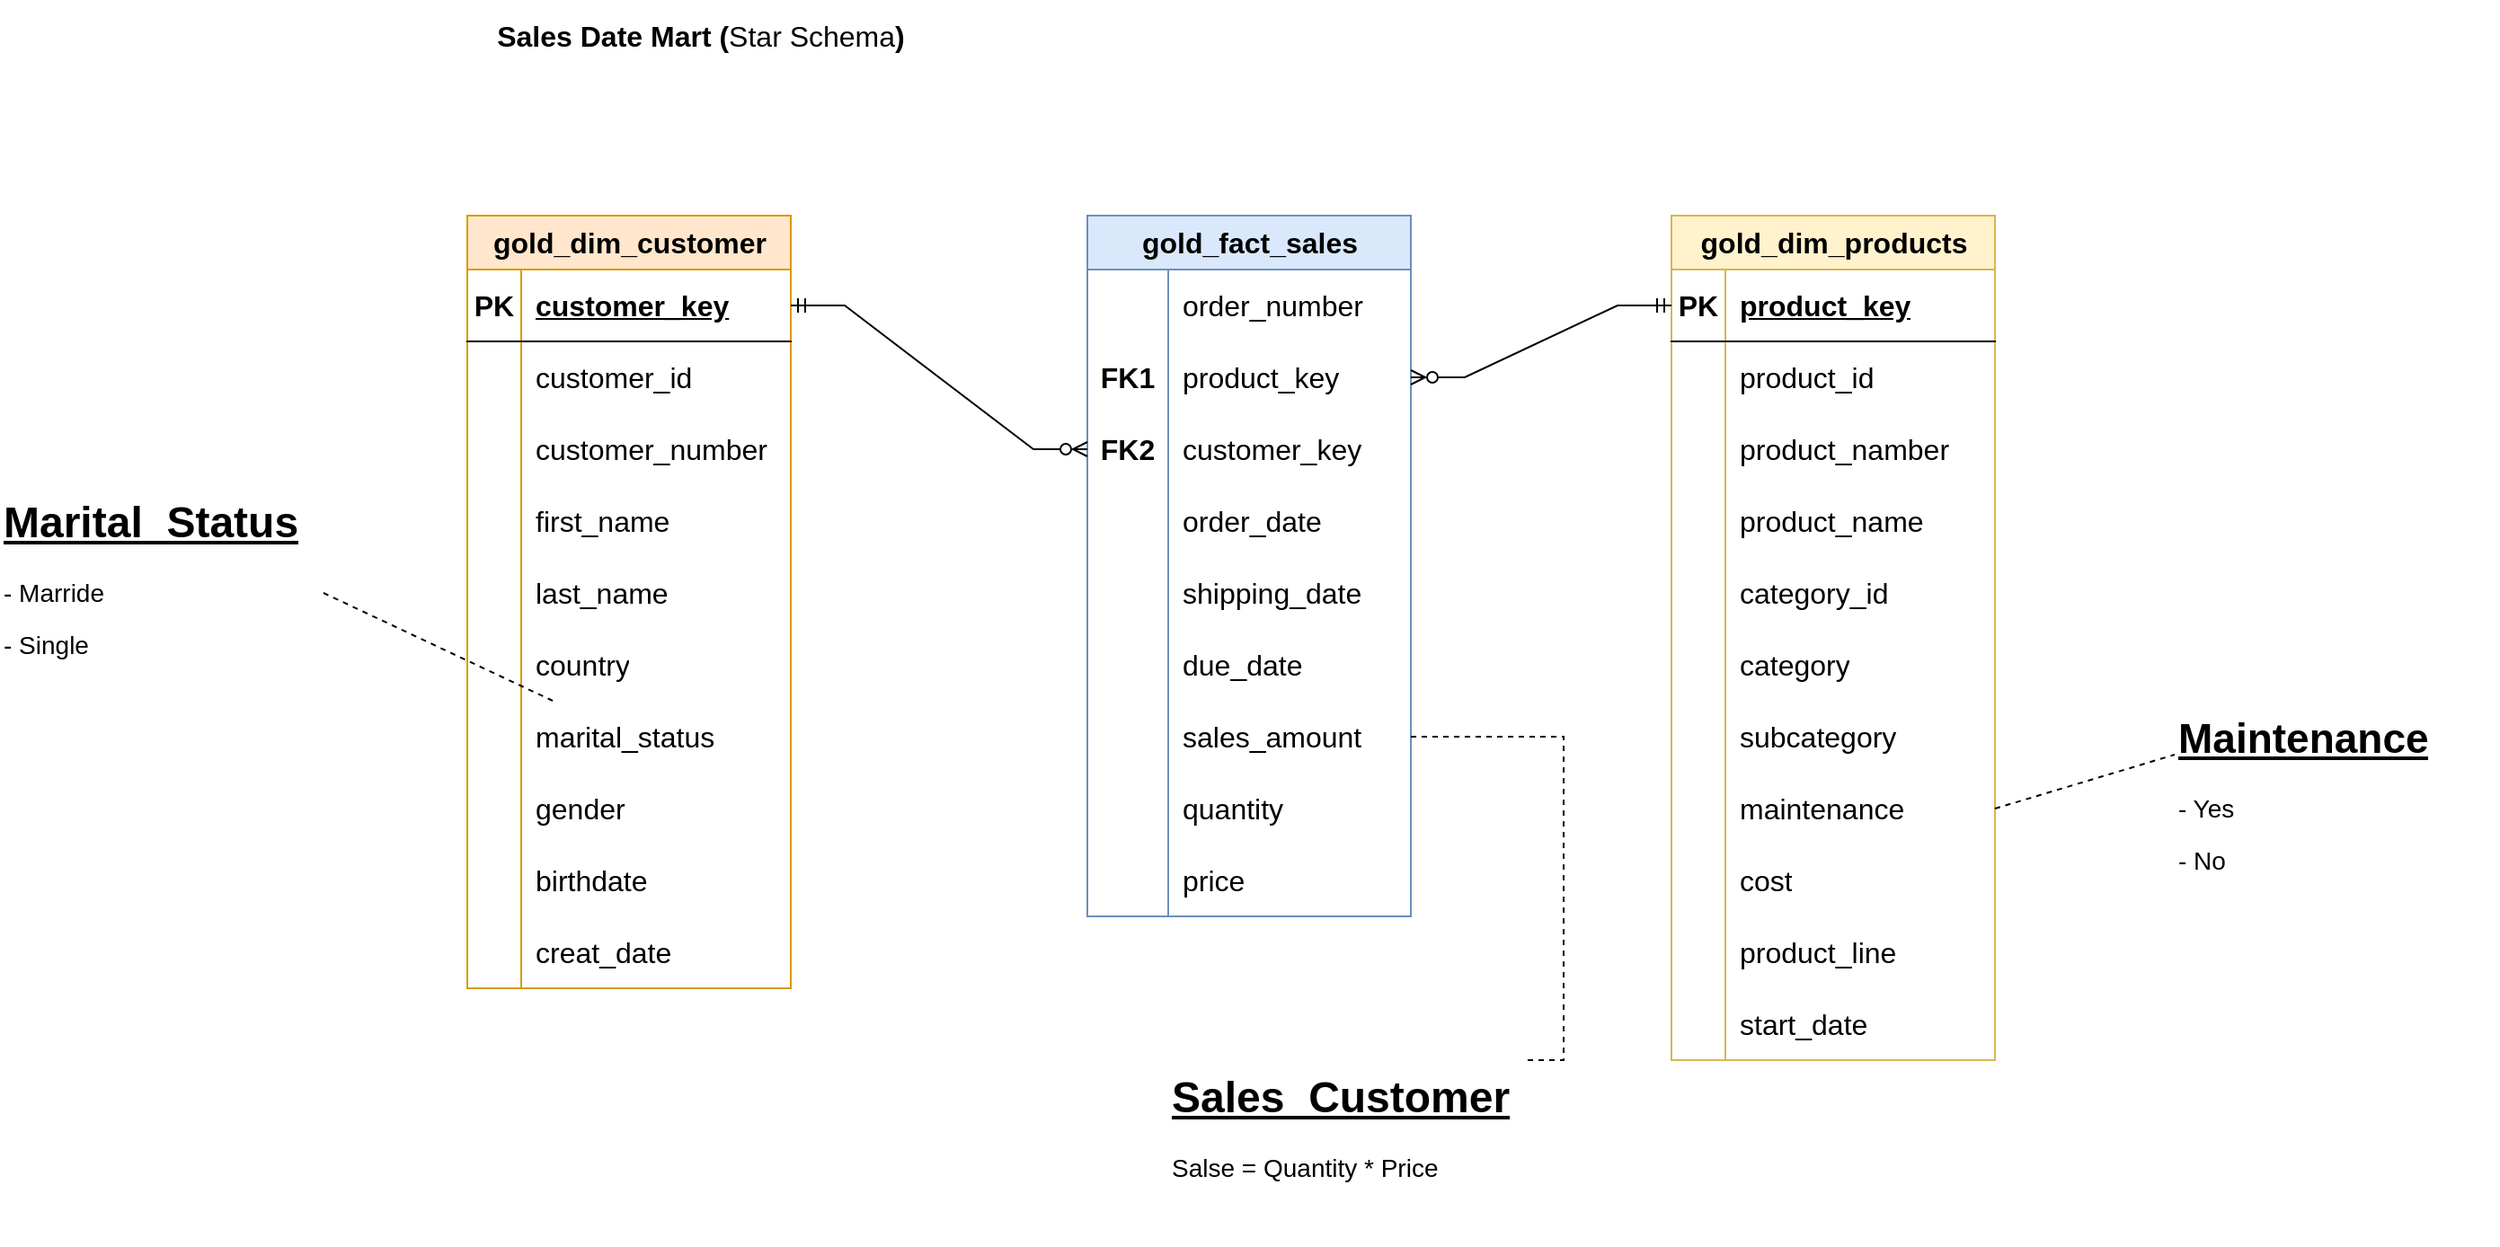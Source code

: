 <mxfile version="28.1.2">
  <diagram name="Page-1" id="lySPRUrEvEfUuzg-hiPe">
    <mxGraphModel dx="1136" dy="587" grid="1" gridSize="10" guides="1" tooltips="1" connect="1" arrows="1" fold="1" page="1" pageScale="1" pageWidth="850" pageHeight="1100" math="0" shadow="0">
      <root>
        <mxCell id="0" />
        <mxCell id="1" parent="0" />
        <mxCell id="YumoZ7Pqd-N-hqh1uT9u-28" value="gold_dim_customer" style="shape=table;startSize=30;container=1;collapsible=1;childLayout=tableLayout;fixedRows=1;rowLines=0;fontStyle=1;align=center;resizeLast=1;html=1;fontSize=16;fillColor=#ffe6cc;strokeColor=#d79b00;" parent="1" vertex="1">
          <mxGeometry x="-10" y="120" width="180" height="430" as="geometry" />
        </mxCell>
        <mxCell id="YumoZ7Pqd-N-hqh1uT9u-29" value="" style="shape=tableRow;horizontal=0;startSize=0;swimlaneHead=0;swimlaneBody=0;fillColor=none;collapsible=0;dropTarget=0;points=[[0,0.5],[1,0.5]];portConstraint=eastwest;top=0;left=0;right=0;bottom=1;fontSize=16;" parent="YumoZ7Pqd-N-hqh1uT9u-28" vertex="1">
          <mxGeometry y="30" width="180" height="40" as="geometry" />
        </mxCell>
        <mxCell id="YumoZ7Pqd-N-hqh1uT9u-30" value="PK" style="shape=partialRectangle;connectable=0;fillColor=none;top=0;left=0;bottom=0;right=0;fontStyle=1;overflow=hidden;whiteSpace=wrap;html=1;fontSize=16;" parent="YumoZ7Pqd-N-hqh1uT9u-29" vertex="1">
          <mxGeometry width="30" height="40" as="geometry">
            <mxRectangle width="30" height="40" as="alternateBounds" />
          </mxGeometry>
        </mxCell>
        <mxCell id="YumoZ7Pqd-N-hqh1uT9u-31" value="customer_key" style="shape=partialRectangle;connectable=0;fillColor=none;top=0;left=0;bottom=0;right=0;align=left;spacingLeft=6;fontStyle=5;overflow=hidden;whiteSpace=wrap;html=1;fontSize=16;" parent="YumoZ7Pqd-N-hqh1uT9u-29" vertex="1">
          <mxGeometry x="30" width="150" height="40" as="geometry">
            <mxRectangle width="150" height="40" as="alternateBounds" />
          </mxGeometry>
        </mxCell>
        <mxCell id="YumoZ7Pqd-N-hqh1uT9u-32" value="" style="shape=tableRow;horizontal=0;startSize=0;swimlaneHead=0;swimlaneBody=0;fillColor=none;collapsible=0;dropTarget=0;points=[[0,0.5],[1,0.5]];portConstraint=eastwest;top=0;left=0;right=0;bottom=0;fontSize=16;" parent="YumoZ7Pqd-N-hqh1uT9u-28" vertex="1">
          <mxGeometry y="70" width="180" height="40" as="geometry" />
        </mxCell>
        <mxCell id="YumoZ7Pqd-N-hqh1uT9u-33" value="" style="shape=partialRectangle;connectable=0;fillColor=none;top=0;left=0;bottom=0;right=0;editable=1;overflow=hidden;whiteSpace=wrap;html=1;fontSize=16;" parent="YumoZ7Pqd-N-hqh1uT9u-32" vertex="1">
          <mxGeometry width="30" height="40" as="geometry">
            <mxRectangle width="30" height="40" as="alternateBounds" />
          </mxGeometry>
        </mxCell>
        <mxCell id="YumoZ7Pqd-N-hqh1uT9u-34" value="customer_id" style="shape=partialRectangle;connectable=0;fillColor=none;top=0;left=0;bottom=0;right=0;align=left;spacingLeft=6;overflow=hidden;whiteSpace=wrap;html=1;fontSize=16;" parent="YumoZ7Pqd-N-hqh1uT9u-32" vertex="1">
          <mxGeometry x="30" width="150" height="40" as="geometry">
            <mxRectangle width="150" height="40" as="alternateBounds" />
          </mxGeometry>
        </mxCell>
        <mxCell id="YumoZ7Pqd-N-hqh1uT9u-35" value="" style="shape=tableRow;horizontal=0;startSize=0;swimlaneHead=0;swimlaneBody=0;fillColor=none;collapsible=0;dropTarget=0;points=[[0,0.5],[1,0.5]];portConstraint=eastwest;top=0;left=0;right=0;bottom=0;fontSize=16;" parent="YumoZ7Pqd-N-hqh1uT9u-28" vertex="1">
          <mxGeometry y="110" width="180" height="40" as="geometry" />
        </mxCell>
        <mxCell id="YumoZ7Pqd-N-hqh1uT9u-36" value="" style="shape=partialRectangle;connectable=0;fillColor=none;top=0;left=0;bottom=0;right=0;editable=1;overflow=hidden;whiteSpace=wrap;html=1;fontSize=16;" parent="YumoZ7Pqd-N-hqh1uT9u-35" vertex="1">
          <mxGeometry width="30" height="40" as="geometry">
            <mxRectangle width="30" height="40" as="alternateBounds" />
          </mxGeometry>
        </mxCell>
        <mxCell id="YumoZ7Pqd-N-hqh1uT9u-37" value="customer_number" style="shape=partialRectangle;connectable=0;fillColor=none;top=0;left=0;bottom=0;right=0;align=left;spacingLeft=6;overflow=hidden;whiteSpace=wrap;html=1;fontSize=16;" parent="YumoZ7Pqd-N-hqh1uT9u-35" vertex="1">
          <mxGeometry x="30" width="150" height="40" as="geometry">
            <mxRectangle width="150" height="40" as="alternateBounds" />
          </mxGeometry>
        </mxCell>
        <mxCell id="YumoZ7Pqd-N-hqh1uT9u-38" value="" style="shape=tableRow;horizontal=0;startSize=0;swimlaneHead=0;swimlaneBody=0;fillColor=none;collapsible=0;dropTarget=0;points=[[0,0.5],[1,0.5]];portConstraint=eastwest;top=0;left=0;right=0;bottom=0;fontSize=16;" parent="YumoZ7Pqd-N-hqh1uT9u-28" vertex="1">
          <mxGeometry y="150" width="180" height="40" as="geometry" />
        </mxCell>
        <mxCell id="YumoZ7Pqd-N-hqh1uT9u-39" value="" style="shape=partialRectangle;connectable=0;fillColor=none;top=0;left=0;bottom=0;right=0;editable=1;overflow=hidden;whiteSpace=wrap;html=1;fontSize=16;" parent="YumoZ7Pqd-N-hqh1uT9u-38" vertex="1">
          <mxGeometry width="30" height="40" as="geometry">
            <mxRectangle width="30" height="40" as="alternateBounds" />
          </mxGeometry>
        </mxCell>
        <mxCell id="YumoZ7Pqd-N-hqh1uT9u-40" value="first_name" style="shape=partialRectangle;connectable=0;fillColor=none;top=0;left=0;bottom=0;right=0;align=left;spacingLeft=6;overflow=hidden;whiteSpace=wrap;html=1;fontSize=16;" parent="YumoZ7Pqd-N-hqh1uT9u-38" vertex="1">
          <mxGeometry x="30" width="150" height="40" as="geometry">
            <mxRectangle width="150" height="40" as="alternateBounds" />
          </mxGeometry>
        </mxCell>
        <mxCell id="YumoZ7Pqd-N-hqh1uT9u-41" value="" style="shape=tableRow;horizontal=0;startSize=0;swimlaneHead=0;swimlaneBody=0;fillColor=none;collapsible=0;dropTarget=0;points=[[0,0.5],[1,0.5]];portConstraint=eastwest;top=0;left=0;right=0;bottom=0;fontSize=16;" parent="YumoZ7Pqd-N-hqh1uT9u-28" vertex="1">
          <mxGeometry y="190" width="180" height="40" as="geometry" />
        </mxCell>
        <mxCell id="YumoZ7Pqd-N-hqh1uT9u-42" value="" style="shape=partialRectangle;connectable=0;fillColor=none;top=0;left=0;bottom=0;right=0;editable=1;overflow=hidden;whiteSpace=wrap;html=1;fontSize=16;" parent="YumoZ7Pqd-N-hqh1uT9u-41" vertex="1">
          <mxGeometry width="30" height="40" as="geometry">
            <mxRectangle width="30" height="40" as="alternateBounds" />
          </mxGeometry>
        </mxCell>
        <mxCell id="YumoZ7Pqd-N-hqh1uT9u-43" value="last_name" style="shape=partialRectangle;connectable=0;fillColor=none;top=0;left=0;bottom=0;right=0;align=left;spacingLeft=6;overflow=hidden;whiteSpace=wrap;html=1;fontSize=16;" parent="YumoZ7Pqd-N-hqh1uT9u-41" vertex="1">
          <mxGeometry x="30" width="150" height="40" as="geometry">
            <mxRectangle width="150" height="40" as="alternateBounds" />
          </mxGeometry>
        </mxCell>
        <mxCell id="YumoZ7Pqd-N-hqh1uT9u-44" value="" style="shape=tableRow;horizontal=0;startSize=0;swimlaneHead=0;swimlaneBody=0;fillColor=none;collapsible=0;dropTarget=0;points=[[0,0.5],[1,0.5]];portConstraint=eastwest;top=0;left=0;right=0;bottom=0;fontSize=16;" parent="YumoZ7Pqd-N-hqh1uT9u-28" vertex="1">
          <mxGeometry y="230" width="180" height="40" as="geometry" />
        </mxCell>
        <mxCell id="YumoZ7Pqd-N-hqh1uT9u-45" value="" style="shape=partialRectangle;connectable=0;fillColor=none;top=0;left=0;bottom=0;right=0;editable=1;overflow=hidden;whiteSpace=wrap;html=1;fontSize=16;" parent="YumoZ7Pqd-N-hqh1uT9u-44" vertex="1">
          <mxGeometry width="30" height="40" as="geometry">
            <mxRectangle width="30" height="40" as="alternateBounds" />
          </mxGeometry>
        </mxCell>
        <mxCell id="YumoZ7Pqd-N-hqh1uT9u-46" value="country" style="shape=partialRectangle;connectable=0;fillColor=none;top=0;left=0;bottom=0;right=0;align=left;spacingLeft=6;overflow=hidden;whiteSpace=wrap;html=1;fontSize=16;" parent="YumoZ7Pqd-N-hqh1uT9u-44" vertex="1">
          <mxGeometry x="30" width="150" height="40" as="geometry">
            <mxRectangle width="150" height="40" as="alternateBounds" />
          </mxGeometry>
        </mxCell>
        <mxCell id="YumoZ7Pqd-N-hqh1uT9u-47" value="" style="shape=tableRow;horizontal=0;startSize=0;swimlaneHead=0;swimlaneBody=0;fillColor=none;collapsible=0;dropTarget=0;points=[[0,0.5],[1,0.5]];portConstraint=eastwest;top=0;left=0;right=0;bottom=0;fontSize=16;" parent="YumoZ7Pqd-N-hqh1uT9u-28" vertex="1">
          <mxGeometry y="270" width="180" height="40" as="geometry" />
        </mxCell>
        <mxCell id="YumoZ7Pqd-N-hqh1uT9u-48" value="" style="shape=partialRectangle;connectable=0;fillColor=none;top=0;left=0;bottom=0;right=0;editable=1;overflow=hidden;whiteSpace=wrap;html=1;fontSize=16;" parent="YumoZ7Pqd-N-hqh1uT9u-47" vertex="1">
          <mxGeometry width="30" height="40" as="geometry">
            <mxRectangle width="30" height="40" as="alternateBounds" />
          </mxGeometry>
        </mxCell>
        <mxCell id="YumoZ7Pqd-N-hqh1uT9u-49" value="marital_status" style="shape=partialRectangle;connectable=0;fillColor=none;top=0;left=0;bottom=0;right=0;align=left;spacingLeft=6;overflow=hidden;whiteSpace=wrap;html=1;fontSize=16;" parent="YumoZ7Pqd-N-hqh1uT9u-47" vertex="1">
          <mxGeometry x="30" width="150" height="40" as="geometry">
            <mxRectangle width="150" height="40" as="alternateBounds" />
          </mxGeometry>
        </mxCell>
        <mxCell id="YumoZ7Pqd-N-hqh1uT9u-50" value="" style="shape=tableRow;horizontal=0;startSize=0;swimlaneHead=0;swimlaneBody=0;fillColor=none;collapsible=0;dropTarget=0;points=[[0,0.5],[1,0.5]];portConstraint=eastwest;top=0;left=0;right=0;bottom=0;fontSize=16;" parent="YumoZ7Pqd-N-hqh1uT9u-28" vertex="1">
          <mxGeometry y="310" width="180" height="40" as="geometry" />
        </mxCell>
        <mxCell id="YumoZ7Pqd-N-hqh1uT9u-51" value="" style="shape=partialRectangle;connectable=0;fillColor=none;top=0;left=0;bottom=0;right=0;editable=1;overflow=hidden;whiteSpace=wrap;html=1;fontSize=16;" parent="YumoZ7Pqd-N-hqh1uT9u-50" vertex="1">
          <mxGeometry width="30" height="40" as="geometry">
            <mxRectangle width="30" height="40" as="alternateBounds" />
          </mxGeometry>
        </mxCell>
        <mxCell id="YumoZ7Pqd-N-hqh1uT9u-52" value="gender" style="shape=partialRectangle;connectable=0;fillColor=none;top=0;left=0;bottom=0;right=0;align=left;spacingLeft=6;overflow=hidden;whiteSpace=wrap;html=1;fontSize=16;" parent="YumoZ7Pqd-N-hqh1uT9u-50" vertex="1">
          <mxGeometry x="30" width="150" height="40" as="geometry">
            <mxRectangle width="150" height="40" as="alternateBounds" />
          </mxGeometry>
        </mxCell>
        <mxCell id="YumoZ7Pqd-N-hqh1uT9u-53" value="" style="shape=tableRow;horizontal=0;startSize=0;swimlaneHead=0;swimlaneBody=0;fillColor=none;collapsible=0;dropTarget=0;points=[[0,0.5],[1,0.5]];portConstraint=eastwest;top=0;left=0;right=0;bottom=0;fontSize=16;" parent="YumoZ7Pqd-N-hqh1uT9u-28" vertex="1">
          <mxGeometry y="350" width="180" height="40" as="geometry" />
        </mxCell>
        <mxCell id="YumoZ7Pqd-N-hqh1uT9u-54" value="" style="shape=partialRectangle;connectable=0;fillColor=none;top=0;left=0;bottom=0;right=0;editable=1;overflow=hidden;whiteSpace=wrap;html=1;fontSize=16;" parent="YumoZ7Pqd-N-hqh1uT9u-53" vertex="1">
          <mxGeometry width="30" height="40" as="geometry">
            <mxRectangle width="30" height="40" as="alternateBounds" />
          </mxGeometry>
        </mxCell>
        <mxCell id="YumoZ7Pqd-N-hqh1uT9u-55" value="birthdate" style="shape=partialRectangle;connectable=0;fillColor=none;top=0;left=0;bottom=0;right=0;align=left;spacingLeft=6;overflow=hidden;whiteSpace=wrap;html=1;fontSize=16;" parent="YumoZ7Pqd-N-hqh1uT9u-53" vertex="1">
          <mxGeometry x="30" width="150" height="40" as="geometry">
            <mxRectangle width="150" height="40" as="alternateBounds" />
          </mxGeometry>
        </mxCell>
        <mxCell id="YumoZ7Pqd-N-hqh1uT9u-56" value="" style="shape=tableRow;horizontal=0;startSize=0;swimlaneHead=0;swimlaneBody=0;fillColor=none;collapsible=0;dropTarget=0;points=[[0,0.5],[1,0.5]];portConstraint=eastwest;top=0;left=0;right=0;bottom=0;fontSize=16;" parent="YumoZ7Pqd-N-hqh1uT9u-28" vertex="1">
          <mxGeometry y="390" width="180" height="40" as="geometry" />
        </mxCell>
        <mxCell id="YumoZ7Pqd-N-hqh1uT9u-57" value="" style="shape=partialRectangle;connectable=0;fillColor=none;top=0;left=0;bottom=0;right=0;editable=1;overflow=hidden;whiteSpace=wrap;html=1;fontSize=16;" parent="YumoZ7Pqd-N-hqh1uT9u-56" vertex="1">
          <mxGeometry width="30" height="40" as="geometry">
            <mxRectangle width="30" height="40" as="alternateBounds" />
          </mxGeometry>
        </mxCell>
        <mxCell id="YumoZ7Pqd-N-hqh1uT9u-58" value="creat_date" style="shape=partialRectangle;connectable=0;fillColor=none;top=0;left=0;bottom=0;right=0;align=left;spacingLeft=6;overflow=hidden;whiteSpace=wrap;html=1;fontSize=16;" parent="YumoZ7Pqd-N-hqh1uT9u-56" vertex="1">
          <mxGeometry x="30" width="150" height="40" as="geometry">
            <mxRectangle width="150" height="40" as="alternateBounds" />
          </mxGeometry>
        </mxCell>
        <mxCell id="YumoZ7Pqd-N-hqh1uT9u-59" value="gold_dim_products" style="shape=table;startSize=30;container=1;collapsible=1;childLayout=tableLayout;fixedRows=1;rowLines=0;fontStyle=1;align=center;resizeLast=1;html=1;fontSize=16;fillColor=#fff2cc;strokeColor=#d6b656;" parent="1" vertex="1">
          <mxGeometry x="660" y="120" width="180" height="470" as="geometry" />
        </mxCell>
        <mxCell id="YumoZ7Pqd-N-hqh1uT9u-60" value="" style="shape=tableRow;horizontal=0;startSize=0;swimlaneHead=0;swimlaneBody=0;fillColor=none;collapsible=0;dropTarget=0;points=[[0,0.5],[1,0.5]];portConstraint=eastwest;top=0;left=0;right=0;bottom=1;fontSize=16;" parent="YumoZ7Pqd-N-hqh1uT9u-59" vertex="1">
          <mxGeometry y="30" width="180" height="40" as="geometry" />
        </mxCell>
        <mxCell id="YumoZ7Pqd-N-hqh1uT9u-61" value="PK" style="shape=partialRectangle;connectable=0;fillColor=none;top=0;left=0;bottom=0;right=0;fontStyle=1;overflow=hidden;whiteSpace=wrap;html=1;fontSize=16;" parent="YumoZ7Pqd-N-hqh1uT9u-60" vertex="1">
          <mxGeometry width="30" height="40" as="geometry">
            <mxRectangle width="30" height="40" as="alternateBounds" />
          </mxGeometry>
        </mxCell>
        <mxCell id="YumoZ7Pqd-N-hqh1uT9u-62" value="product_key" style="shape=partialRectangle;connectable=0;fillColor=none;top=0;left=0;bottom=0;right=0;align=left;spacingLeft=6;fontStyle=5;overflow=hidden;whiteSpace=wrap;html=1;fontSize=16;" parent="YumoZ7Pqd-N-hqh1uT9u-60" vertex="1">
          <mxGeometry x="30" width="150" height="40" as="geometry">
            <mxRectangle width="150" height="40" as="alternateBounds" />
          </mxGeometry>
        </mxCell>
        <mxCell id="YumoZ7Pqd-N-hqh1uT9u-63" value="" style="shape=tableRow;horizontal=0;startSize=0;swimlaneHead=0;swimlaneBody=0;fillColor=none;collapsible=0;dropTarget=0;points=[[0,0.5],[1,0.5]];portConstraint=eastwest;top=0;left=0;right=0;bottom=0;fontSize=16;" parent="YumoZ7Pqd-N-hqh1uT9u-59" vertex="1">
          <mxGeometry y="70" width="180" height="40" as="geometry" />
        </mxCell>
        <mxCell id="YumoZ7Pqd-N-hqh1uT9u-64" value="" style="shape=partialRectangle;connectable=0;fillColor=none;top=0;left=0;bottom=0;right=0;editable=1;overflow=hidden;whiteSpace=wrap;html=1;fontSize=16;" parent="YumoZ7Pqd-N-hqh1uT9u-63" vertex="1">
          <mxGeometry width="30" height="40" as="geometry">
            <mxRectangle width="30" height="40" as="alternateBounds" />
          </mxGeometry>
        </mxCell>
        <mxCell id="YumoZ7Pqd-N-hqh1uT9u-65" value="product_id" style="shape=partialRectangle;connectable=0;fillColor=none;top=0;left=0;bottom=0;right=0;align=left;spacingLeft=6;overflow=hidden;whiteSpace=wrap;html=1;fontSize=16;" parent="YumoZ7Pqd-N-hqh1uT9u-63" vertex="1">
          <mxGeometry x="30" width="150" height="40" as="geometry">
            <mxRectangle width="150" height="40" as="alternateBounds" />
          </mxGeometry>
        </mxCell>
        <mxCell id="YumoZ7Pqd-N-hqh1uT9u-72" value="" style="shape=tableRow;horizontal=0;startSize=0;swimlaneHead=0;swimlaneBody=0;fillColor=none;collapsible=0;dropTarget=0;points=[[0,0.5],[1,0.5]];portConstraint=eastwest;top=0;left=0;right=0;bottom=0;fontSize=16;" parent="YumoZ7Pqd-N-hqh1uT9u-59" vertex="1">
          <mxGeometry y="110" width="180" height="40" as="geometry" />
        </mxCell>
        <mxCell id="YumoZ7Pqd-N-hqh1uT9u-73" value="" style="shape=partialRectangle;connectable=0;fillColor=none;top=0;left=0;bottom=0;right=0;editable=1;overflow=hidden;whiteSpace=wrap;html=1;fontSize=16;" parent="YumoZ7Pqd-N-hqh1uT9u-72" vertex="1">
          <mxGeometry width="30" height="40" as="geometry">
            <mxRectangle width="30" height="40" as="alternateBounds" />
          </mxGeometry>
        </mxCell>
        <mxCell id="YumoZ7Pqd-N-hqh1uT9u-74" value="product_namber" style="shape=partialRectangle;connectable=0;fillColor=none;top=0;left=0;bottom=0;right=0;align=left;spacingLeft=6;overflow=hidden;whiteSpace=wrap;html=1;fontSize=16;" parent="YumoZ7Pqd-N-hqh1uT9u-72" vertex="1">
          <mxGeometry x="30" width="150" height="40" as="geometry">
            <mxRectangle width="150" height="40" as="alternateBounds" />
          </mxGeometry>
        </mxCell>
        <mxCell id="YumoZ7Pqd-N-hqh1uT9u-66" value="" style="shape=tableRow;horizontal=0;startSize=0;swimlaneHead=0;swimlaneBody=0;fillColor=none;collapsible=0;dropTarget=0;points=[[0,0.5],[1,0.5]];portConstraint=eastwest;top=0;left=0;right=0;bottom=0;fontSize=16;" parent="YumoZ7Pqd-N-hqh1uT9u-59" vertex="1">
          <mxGeometry y="150" width="180" height="40" as="geometry" />
        </mxCell>
        <mxCell id="YumoZ7Pqd-N-hqh1uT9u-67" value="" style="shape=partialRectangle;connectable=0;fillColor=none;top=0;left=0;bottom=0;right=0;editable=1;overflow=hidden;whiteSpace=wrap;html=1;fontSize=16;" parent="YumoZ7Pqd-N-hqh1uT9u-66" vertex="1">
          <mxGeometry width="30" height="40" as="geometry">
            <mxRectangle width="30" height="40" as="alternateBounds" />
          </mxGeometry>
        </mxCell>
        <mxCell id="YumoZ7Pqd-N-hqh1uT9u-68" value="product_name" style="shape=partialRectangle;connectable=0;fillColor=none;top=0;left=0;bottom=0;right=0;align=left;spacingLeft=6;overflow=hidden;whiteSpace=wrap;html=1;fontSize=16;" parent="YumoZ7Pqd-N-hqh1uT9u-66" vertex="1">
          <mxGeometry x="30" width="150" height="40" as="geometry">
            <mxRectangle width="150" height="40" as="alternateBounds" />
          </mxGeometry>
        </mxCell>
        <mxCell id="YumoZ7Pqd-N-hqh1uT9u-69" value="" style="shape=tableRow;horizontal=0;startSize=0;swimlaneHead=0;swimlaneBody=0;fillColor=none;collapsible=0;dropTarget=0;points=[[0,0.5],[1,0.5]];portConstraint=eastwest;top=0;left=0;right=0;bottom=0;fontSize=16;" parent="YumoZ7Pqd-N-hqh1uT9u-59" vertex="1">
          <mxGeometry y="190" width="180" height="40" as="geometry" />
        </mxCell>
        <mxCell id="YumoZ7Pqd-N-hqh1uT9u-70" value="" style="shape=partialRectangle;connectable=0;fillColor=none;top=0;left=0;bottom=0;right=0;editable=1;overflow=hidden;whiteSpace=wrap;html=1;fontSize=16;" parent="YumoZ7Pqd-N-hqh1uT9u-69" vertex="1">
          <mxGeometry width="30" height="40" as="geometry">
            <mxRectangle width="30" height="40" as="alternateBounds" />
          </mxGeometry>
        </mxCell>
        <mxCell id="YumoZ7Pqd-N-hqh1uT9u-71" value="category_id" style="shape=partialRectangle;connectable=0;fillColor=none;top=0;left=0;bottom=0;right=0;align=left;spacingLeft=6;overflow=hidden;whiteSpace=wrap;html=1;fontSize=16;" parent="YumoZ7Pqd-N-hqh1uT9u-69" vertex="1">
          <mxGeometry x="30" width="150" height="40" as="geometry">
            <mxRectangle width="150" height="40" as="alternateBounds" />
          </mxGeometry>
        </mxCell>
        <mxCell id="YumoZ7Pqd-N-hqh1uT9u-75" value="" style="shape=tableRow;horizontal=0;startSize=0;swimlaneHead=0;swimlaneBody=0;fillColor=none;collapsible=0;dropTarget=0;points=[[0,0.5],[1,0.5]];portConstraint=eastwest;top=0;left=0;right=0;bottom=0;fontSize=16;" parent="YumoZ7Pqd-N-hqh1uT9u-59" vertex="1">
          <mxGeometry y="230" width="180" height="40" as="geometry" />
        </mxCell>
        <mxCell id="YumoZ7Pqd-N-hqh1uT9u-76" value="" style="shape=partialRectangle;connectable=0;fillColor=none;top=0;left=0;bottom=0;right=0;editable=1;overflow=hidden;whiteSpace=wrap;html=1;fontSize=16;" parent="YumoZ7Pqd-N-hqh1uT9u-75" vertex="1">
          <mxGeometry width="30" height="40" as="geometry">
            <mxRectangle width="30" height="40" as="alternateBounds" />
          </mxGeometry>
        </mxCell>
        <mxCell id="YumoZ7Pqd-N-hqh1uT9u-77" value="category" style="shape=partialRectangle;connectable=0;fillColor=none;top=0;left=0;bottom=0;right=0;align=left;spacingLeft=6;overflow=hidden;whiteSpace=wrap;html=1;fontSize=16;" parent="YumoZ7Pqd-N-hqh1uT9u-75" vertex="1">
          <mxGeometry x="30" width="150" height="40" as="geometry">
            <mxRectangle width="150" height="40" as="alternateBounds" />
          </mxGeometry>
        </mxCell>
        <mxCell id="YumoZ7Pqd-N-hqh1uT9u-78" value="" style="shape=tableRow;horizontal=0;startSize=0;swimlaneHead=0;swimlaneBody=0;fillColor=none;collapsible=0;dropTarget=0;points=[[0,0.5],[1,0.5]];portConstraint=eastwest;top=0;left=0;right=0;bottom=0;fontSize=16;" parent="YumoZ7Pqd-N-hqh1uT9u-59" vertex="1">
          <mxGeometry y="270" width="180" height="40" as="geometry" />
        </mxCell>
        <mxCell id="YumoZ7Pqd-N-hqh1uT9u-79" value="" style="shape=partialRectangle;connectable=0;fillColor=none;top=0;left=0;bottom=0;right=0;editable=1;overflow=hidden;whiteSpace=wrap;html=1;fontSize=16;" parent="YumoZ7Pqd-N-hqh1uT9u-78" vertex="1">
          <mxGeometry width="30" height="40" as="geometry">
            <mxRectangle width="30" height="40" as="alternateBounds" />
          </mxGeometry>
        </mxCell>
        <mxCell id="YumoZ7Pqd-N-hqh1uT9u-80" value="subcategory" style="shape=partialRectangle;connectable=0;fillColor=none;top=0;left=0;bottom=0;right=0;align=left;spacingLeft=6;overflow=hidden;whiteSpace=wrap;html=1;fontSize=16;" parent="YumoZ7Pqd-N-hqh1uT9u-78" vertex="1">
          <mxGeometry x="30" width="150" height="40" as="geometry">
            <mxRectangle width="150" height="40" as="alternateBounds" />
          </mxGeometry>
        </mxCell>
        <mxCell id="YumoZ7Pqd-N-hqh1uT9u-81" value="" style="shape=tableRow;horizontal=0;startSize=0;swimlaneHead=0;swimlaneBody=0;fillColor=none;collapsible=0;dropTarget=0;points=[[0,0.5],[1,0.5]];portConstraint=eastwest;top=0;left=0;right=0;bottom=0;fontSize=16;" parent="YumoZ7Pqd-N-hqh1uT9u-59" vertex="1">
          <mxGeometry y="310" width="180" height="40" as="geometry" />
        </mxCell>
        <mxCell id="YumoZ7Pqd-N-hqh1uT9u-82" value="" style="shape=partialRectangle;connectable=0;fillColor=none;top=0;left=0;bottom=0;right=0;editable=1;overflow=hidden;whiteSpace=wrap;html=1;fontSize=16;" parent="YumoZ7Pqd-N-hqh1uT9u-81" vertex="1">
          <mxGeometry width="30" height="40" as="geometry">
            <mxRectangle width="30" height="40" as="alternateBounds" />
          </mxGeometry>
        </mxCell>
        <mxCell id="YumoZ7Pqd-N-hqh1uT9u-83" value="maintenance" style="shape=partialRectangle;connectable=0;fillColor=none;top=0;left=0;bottom=0;right=0;align=left;spacingLeft=6;overflow=hidden;whiteSpace=wrap;html=1;fontSize=16;" parent="YumoZ7Pqd-N-hqh1uT9u-81" vertex="1">
          <mxGeometry x="30" width="150" height="40" as="geometry">
            <mxRectangle width="150" height="40" as="alternateBounds" />
          </mxGeometry>
        </mxCell>
        <mxCell id="YumoZ7Pqd-N-hqh1uT9u-84" value="" style="shape=tableRow;horizontal=0;startSize=0;swimlaneHead=0;swimlaneBody=0;fillColor=none;collapsible=0;dropTarget=0;points=[[0,0.5],[1,0.5]];portConstraint=eastwest;top=0;left=0;right=0;bottom=0;fontSize=16;" parent="YumoZ7Pqd-N-hqh1uT9u-59" vertex="1">
          <mxGeometry y="350" width="180" height="40" as="geometry" />
        </mxCell>
        <mxCell id="YumoZ7Pqd-N-hqh1uT9u-85" value="" style="shape=partialRectangle;connectable=0;fillColor=none;top=0;left=0;bottom=0;right=0;editable=1;overflow=hidden;whiteSpace=wrap;html=1;fontSize=16;" parent="YumoZ7Pqd-N-hqh1uT9u-84" vertex="1">
          <mxGeometry width="30" height="40" as="geometry">
            <mxRectangle width="30" height="40" as="alternateBounds" />
          </mxGeometry>
        </mxCell>
        <mxCell id="YumoZ7Pqd-N-hqh1uT9u-86" value="cost" style="shape=partialRectangle;connectable=0;fillColor=none;top=0;left=0;bottom=0;right=0;align=left;spacingLeft=6;overflow=hidden;whiteSpace=wrap;html=1;fontSize=16;" parent="YumoZ7Pqd-N-hqh1uT9u-84" vertex="1">
          <mxGeometry x="30" width="150" height="40" as="geometry">
            <mxRectangle width="150" height="40" as="alternateBounds" />
          </mxGeometry>
        </mxCell>
        <mxCell id="YumoZ7Pqd-N-hqh1uT9u-87" value="" style="shape=tableRow;horizontal=0;startSize=0;swimlaneHead=0;swimlaneBody=0;fillColor=none;collapsible=0;dropTarget=0;points=[[0,0.5],[1,0.5]];portConstraint=eastwest;top=0;left=0;right=0;bottom=0;fontSize=16;" parent="YumoZ7Pqd-N-hqh1uT9u-59" vertex="1">
          <mxGeometry y="390" width="180" height="40" as="geometry" />
        </mxCell>
        <mxCell id="YumoZ7Pqd-N-hqh1uT9u-88" value="" style="shape=partialRectangle;connectable=0;fillColor=none;top=0;left=0;bottom=0;right=0;editable=1;overflow=hidden;whiteSpace=wrap;html=1;fontSize=16;" parent="YumoZ7Pqd-N-hqh1uT9u-87" vertex="1">
          <mxGeometry width="30" height="40" as="geometry">
            <mxRectangle width="30" height="40" as="alternateBounds" />
          </mxGeometry>
        </mxCell>
        <mxCell id="YumoZ7Pqd-N-hqh1uT9u-89" value="product_line" style="shape=partialRectangle;connectable=0;fillColor=none;top=0;left=0;bottom=0;right=0;align=left;spacingLeft=6;overflow=hidden;whiteSpace=wrap;html=1;fontSize=16;" parent="YumoZ7Pqd-N-hqh1uT9u-87" vertex="1">
          <mxGeometry x="30" width="150" height="40" as="geometry">
            <mxRectangle width="150" height="40" as="alternateBounds" />
          </mxGeometry>
        </mxCell>
        <mxCell id="YumoZ7Pqd-N-hqh1uT9u-90" value="" style="shape=tableRow;horizontal=0;startSize=0;swimlaneHead=0;swimlaneBody=0;fillColor=none;collapsible=0;dropTarget=0;points=[[0,0.5],[1,0.5]];portConstraint=eastwest;top=0;left=0;right=0;bottom=0;fontSize=16;" parent="YumoZ7Pqd-N-hqh1uT9u-59" vertex="1">
          <mxGeometry y="430" width="180" height="40" as="geometry" />
        </mxCell>
        <mxCell id="YumoZ7Pqd-N-hqh1uT9u-91" value="" style="shape=partialRectangle;connectable=0;fillColor=none;top=0;left=0;bottom=0;right=0;editable=1;overflow=hidden;whiteSpace=wrap;html=1;fontSize=16;" parent="YumoZ7Pqd-N-hqh1uT9u-90" vertex="1">
          <mxGeometry width="30" height="40" as="geometry">
            <mxRectangle width="30" height="40" as="alternateBounds" />
          </mxGeometry>
        </mxCell>
        <mxCell id="YumoZ7Pqd-N-hqh1uT9u-92" value="start_date" style="shape=partialRectangle;connectable=0;fillColor=none;top=0;left=0;bottom=0;right=0;align=left;spacingLeft=6;overflow=hidden;whiteSpace=wrap;html=1;fontSize=16;" parent="YumoZ7Pqd-N-hqh1uT9u-90" vertex="1">
          <mxGeometry x="30" width="150" height="40" as="geometry">
            <mxRectangle width="150" height="40" as="alternateBounds" />
          </mxGeometry>
        </mxCell>
        <mxCell id="YumoZ7Pqd-N-hqh1uT9u-124" value="&lt;font style=&quot;font-size: 16px;&quot;&gt;&lt;b&gt;Sales Date Mart (&lt;/b&gt;Star Schema&lt;b&gt;)&amp;nbsp; &amp;nbsp; &amp;nbsp; &amp;nbsp; &amp;nbsp; &amp;nbsp; &amp;nbsp; &amp;nbsp; &amp;nbsp;&amp;nbsp;&lt;/b&gt;&lt;/font&gt;" style="text;html=1;align=center;verticalAlign=middle;whiteSpace=wrap;rounded=0;" parent="1" vertex="1">
          <mxGeometry width="320" height="40" as="geometry" />
        </mxCell>
        <mxCell id="YumoZ7Pqd-N-hqh1uT9u-93" value="gold_fact_sales" style="shape=table;startSize=30;container=1;collapsible=1;childLayout=tableLayout;fixedRows=1;rowLines=0;fontStyle=1;align=center;resizeLast=1;html=1;fontSize=16;fillColor=#dae8fc;strokeColor=#6c8ebf;" parent="1" vertex="1">
          <mxGeometry x="335" y="120" width="180" height="390" as="geometry" />
        </mxCell>
        <mxCell id="YumoZ7Pqd-N-hqh1uT9u-97" value="" style="shape=tableRow;horizontal=0;startSize=0;swimlaneHead=0;swimlaneBody=0;fillColor=none;collapsible=0;dropTarget=0;points=[[0,0.5],[1,0.5]];portConstraint=eastwest;top=0;left=0;right=0;bottom=0;fontSize=16;" parent="YumoZ7Pqd-N-hqh1uT9u-93" vertex="1">
          <mxGeometry y="30" width="180" height="40" as="geometry" />
        </mxCell>
        <mxCell id="YumoZ7Pqd-N-hqh1uT9u-98" value="" style="shape=partialRectangle;connectable=0;fillColor=none;top=0;left=0;bottom=0;right=0;editable=1;overflow=hidden;whiteSpace=wrap;html=1;fontSize=16;" parent="YumoZ7Pqd-N-hqh1uT9u-97" vertex="1">
          <mxGeometry width="45" height="40" as="geometry">
            <mxRectangle width="45" height="40" as="alternateBounds" />
          </mxGeometry>
        </mxCell>
        <mxCell id="YumoZ7Pqd-N-hqh1uT9u-99" value="order_number" style="shape=partialRectangle;connectable=0;fillColor=none;top=0;left=0;bottom=0;right=0;align=left;spacingLeft=6;overflow=hidden;whiteSpace=wrap;html=1;fontSize=16;" parent="YumoZ7Pqd-N-hqh1uT9u-97" vertex="1">
          <mxGeometry x="45" width="135" height="40" as="geometry">
            <mxRectangle width="135" height="40" as="alternateBounds" />
          </mxGeometry>
        </mxCell>
        <mxCell id="YumoZ7Pqd-N-hqh1uT9u-100" value="" style="shape=tableRow;horizontal=0;startSize=0;swimlaneHead=0;swimlaneBody=0;fillColor=none;collapsible=0;dropTarget=0;points=[[0,0.5],[1,0.5]];portConstraint=eastwest;top=0;left=0;right=0;bottom=0;fontSize=16;" parent="YumoZ7Pqd-N-hqh1uT9u-93" vertex="1">
          <mxGeometry y="70" width="180" height="40" as="geometry" />
        </mxCell>
        <mxCell id="YumoZ7Pqd-N-hqh1uT9u-101" value="&lt;b&gt;FK1&lt;/b&gt;" style="shape=partialRectangle;connectable=0;fillColor=none;top=0;left=0;bottom=0;right=0;editable=1;overflow=hidden;whiteSpace=wrap;html=1;fontSize=16;" parent="YumoZ7Pqd-N-hqh1uT9u-100" vertex="1">
          <mxGeometry width="45" height="40" as="geometry">
            <mxRectangle width="45" height="40" as="alternateBounds" />
          </mxGeometry>
        </mxCell>
        <mxCell id="YumoZ7Pqd-N-hqh1uT9u-102" value="product_key" style="shape=partialRectangle;connectable=0;fillColor=none;top=0;left=0;bottom=0;right=0;align=left;spacingLeft=6;overflow=hidden;whiteSpace=wrap;html=1;fontSize=16;" parent="YumoZ7Pqd-N-hqh1uT9u-100" vertex="1">
          <mxGeometry x="45" width="135" height="40" as="geometry">
            <mxRectangle width="135" height="40" as="alternateBounds" />
          </mxGeometry>
        </mxCell>
        <mxCell id="YumoZ7Pqd-N-hqh1uT9u-103" value="" style="shape=tableRow;horizontal=0;startSize=0;swimlaneHead=0;swimlaneBody=0;fillColor=none;collapsible=0;dropTarget=0;points=[[0,0.5],[1,0.5]];portConstraint=eastwest;top=0;left=0;right=0;bottom=0;fontSize=16;" parent="YumoZ7Pqd-N-hqh1uT9u-93" vertex="1">
          <mxGeometry y="110" width="180" height="40" as="geometry" />
        </mxCell>
        <mxCell id="YumoZ7Pqd-N-hqh1uT9u-104" value="&lt;b&gt;FK2&lt;/b&gt;" style="shape=partialRectangle;connectable=0;fillColor=none;top=0;left=0;bottom=0;right=0;editable=1;overflow=hidden;whiteSpace=wrap;html=1;fontSize=16;" parent="YumoZ7Pqd-N-hqh1uT9u-103" vertex="1">
          <mxGeometry width="45" height="40" as="geometry">
            <mxRectangle width="45" height="40" as="alternateBounds" />
          </mxGeometry>
        </mxCell>
        <mxCell id="YumoZ7Pqd-N-hqh1uT9u-105" value="customer_key" style="shape=partialRectangle;connectable=0;fillColor=none;top=0;left=0;bottom=0;right=0;align=left;spacingLeft=6;overflow=hidden;whiteSpace=wrap;html=1;fontSize=16;" parent="YumoZ7Pqd-N-hqh1uT9u-103" vertex="1">
          <mxGeometry x="45" width="135" height="40" as="geometry">
            <mxRectangle width="135" height="40" as="alternateBounds" />
          </mxGeometry>
        </mxCell>
        <mxCell id="YumoZ7Pqd-N-hqh1uT9u-106" value="" style="shape=tableRow;horizontal=0;startSize=0;swimlaneHead=0;swimlaneBody=0;fillColor=none;collapsible=0;dropTarget=0;points=[[0,0.5],[1,0.5]];portConstraint=eastwest;top=0;left=0;right=0;bottom=0;fontSize=16;" parent="YumoZ7Pqd-N-hqh1uT9u-93" vertex="1">
          <mxGeometry y="150" width="180" height="40" as="geometry" />
        </mxCell>
        <mxCell id="YumoZ7Pqd-N-hqh1uT9u-107" value="" style="shape=partialRectangle;connectable=0;fillColor=none;top=0;left=0;bottom=0;right=0;editable=1;overflow=hidden;whiteSpace=wrap;html=1;fontSize=16;" parent="YumoZ7Pqd-N-hqh1uT9u-106" vertex="1">
          <mxGeometry width="45" height="40" as="geometry">
            <mxRectangle width="45" height="40" as="alternateBounds" />
          </mxGeometry>
        </mxCell>
        <mxCell id="YumoZ7Pqd-N-hqh1uT9u-108" value="order_date" style="shape=partialRectangle;connectable=0;fillColor=none;top=0;left=0;bottom=0;right=0;align=left;spacingLeft=6;overflow=hidden;whiteSpace=wrap;html=1;fontSize=16;" parent="YumoZ7Pqd-N-hqh1uT9u-106" vertex="1">
          <mxGeometry x="45" width="135" height="40" as="geometry">
            <mxRectangle width="135" height="40" as="alternateBounds" />
          </mxGeometry>
        </mxCell>
        <mxCell id="YumoZ7Pqd-N-hqh1uT9u-109" value="" style="shape=tableRow;horizontal=0;startSize=0;swimlaneHead=0;swimlaneBody=0;fillColor=none;collapsible=0;dropTarget=0;points=[[0,0.5],[1,0.5]];portConstraint=eastwest;top=0;left=0;right=0;bottom=0;fontSize=16;" parent="YumoZ7Pqd-N-hqh1uT9u-93" vertex="1">
          <mxGeometry y="190" width="180" height="40" as="geometry" />
        </mxCell>
        <mxCell id="YumoZ7Pqd-N-hqh1uT9u-110" value="" style="shape=partialRectangle;connectable=0;fillColor=none;top=0;left=0;bottom=0;right=0;editable=1;overflow=hidden;whiteSpace=wrap;html=1;fontSize=16;" parent="YumoZ7Pqd-N-hqh1uT9u-109" vertex="1">
          <mxGeometry width="45" height="40" as="geometry">
            <mxRectangle width="45" height="40" as="alternateBounds" />
          </mxGeometry>
        </mxCell>
        <mxCell id="YumoZ7Pqd-N-hqh1uT9u-111" value="shipping_date" style="shape=partialRectangle;connectable=0;fillColor=none;top=0;left=0;bottom=0;right=0;align=left;spacingLeft=6;overflow=hidden;whiteSpace=wrap;html=1;fontSize=16;" parent="YumoZ7Pqd-N-hqh1uT9u-109" vertex="1">
          <mxGeometry x="45" width="135" height="40" as="geometry">
            <mxRectangle width="135" height="40" as="alternateBounds" />
          </mxGeometry>
        </mxCell>
        <mxCell id="YumoZ7Pqd-N-hqh1uT9u-112" value="" style="shape=tableRow;horizontal=0;startSize=0;swimlaneHead=0;swimlaneBody=0;fillColor=none;collapsible=0;dropTarget=0;points=[[0,0.5],[1,0.5]];portConstraint=eastwest;top=0;left=0;right=0;bottom=0;fontSize=16;" parent="YumoZ7Pqd-N-hqh1uT9u-93" vertex="1">
          <mxGeometry y="230" width="180" height="40" as="geometry" />
        </mxCell>
        <mxCell id="YumoZ7Pqd-N-hqh1uT9u-113" value="" style="shape=partialRectangle;connectable=0;fillColor=none;top=0;left=0;bottom=0;right=0;editable=1;overflow=hidden;whiteSpace=wrap;html=1;fontSize=16;" parent="YumoZ7Pqd-N-hqh1uT9u-112" vertex="1">
          <mxGeometry width="45" height="40" as="geometry">
            <mxRectangle width="45" height="40" as="alternateBounds" />
          </mxGeometry>
        </mxCell>
        <mxCell id="YumoZ7Pqd-N-hqh1uT9u-114" value="due_date" style="shape=partialRectangle;connectable=0;fillColor=none;top=0;left=0;bottom=0;right=0;align=left;spacingLeft=6;overflow=hidden;whiteSpace=wrap;html=1;fontSize=16;" parent="YumoZ7Pqd-N-hqh1uT9u-112" vertex="1">
          <mxGeometry x="45" width="135" height="40" as="geometry">
            <mxRectangle width="135" height="40" as="alternateBounds" />
          </mxGeometry>
        </mxCell>
        <mxCell id="YumoZ7Pqd-N-hqh1uT9u-115" value="" style="shape=tableRow;horizontal=0;startSize=0;swimlaneHead=0;swimlaneBody=0;fillColor=none;collapsible=0;dropTarget=0;points=[[0,0.5],[1,0.5]];portConstraint=eastwest;top=0;left=0;right=0;bottom=0;fontSize=16;" parent="YumoZ7Pqd-N-hqh1uT9u-93" vertex="1">
          <mxGeometry y="270" width="180" height="40" as="geometry" />
        </mxCell>
        <mxCell id="YumoZ7Pqd-N-hqh1uT9u-116" value="" style="shape=partialRectangle;connectable=0;fillColor=none;top=0;left=0;bottom=0;right=0;editable=1;overflow=hidden;whiteSpace=wrap;html=1;fontSize=16;" parent="YumoZ7Pqd-N-hqh1uT9u-115" vertex="1">
          <mxGeometry width="45" height="40" as="geometry">
            <mxRectangle width="45" height="40" as="alternateBounds" />
          </mxGeometry>
        </mxCell>
        <mxCell id="YumoZ7Pqd-N-hqh1uT9u-117" value="sales_amount" style="shape=partialRectangle;connectable=0;fillColor=none;top=0;left=0;bottom=0;right=0;align=left;spacingLeft=6;overflow=hidden;whiteSpace=wrap;html=1;fontSize=16;" parent="YumoZ7Pqd-N-hqh1uT9u-115" vertex="1">
          <mxGeometry x="45" width="135" height="40" as="geometry">
            <mxRectangle width="135" height="40" as="alternateBounds" />
          </mxGeometry>
        </mxCell>
        <mxCell id="YumoZ7Pqd-N-hqh1uT9u-118" value="" style="shape=tableRow;horizontal=0;startSize=0;swimlaneHead=0;swimlaneBody=0;fillColor=none;collapsible=0;dropTarget=0;points=[[0,0.5],[1,0.5]];portConstraint=eastwest;top=0;left=0;right=0;bottom=0;fontSize=16;" parent="YumoZ7Pqd-N-hqh1uT9u-93" vertex="1">
          <mxGeometry y="310" width="180" height="40" as="geometry" />
        </mxCell>
        <mxCell id="YumoZ7Pqd-N-hqh1uT9u-119" value="" style="shape=partialRectangle;connectable=0;fillColor=none;top=0;left=0;bottom=0;right=0;editable=1;overflow=hidden;whiteSpace=wrap;html=1;fontSize=16;" parent="YumoZ7Pqd-N-hqh1uT9u-118" vertex="1">
          <mxGeometry width="45" height="40" as="geometry">
            <mxRectangle width="45" height="40" as="alternateBounds" />
          </mxGeometry>
        </mxCell>
        <mxCell id="YumoZ7Pqd-N-hqh1uT9u-120" value="quantity" style="shape=partialRectangle;connectable=0;fillColor=none;top=0;left=0;bottom=0;right=0;align=left;spacingLeft=6;overflow=hidden;whiteSpace=wrap;html=1;fontSize=16;" parent="YumoZ7Pqd-N-hqh1uT9u-118" vertex="1">
          <mxGeometry x="45" width="135" height="40" as="geometry">
            <mxRectangle width="135" height="40" as="alternateBounds" />
          </mxGeometry>
        </mxCell>
        <mxCell id="YumoZ7Pqd-N-hqh1uT9u-121" value="" style="shape=tableRow;horizontal=0;startSize=0;swimlaneHead=0;swimlaneBody=0;fillColor=none;collapsible=0;dropTarget=0;points=[[0,0.5],[1,0.5]];portConstraint=eastwest;top=0;left=0;right=0;bottom=0;fontSize=16;" parent="YumoZ7Pqd-N-hqh1uT9u-93" vertex="1">
          <mxGeometry y="350" width="180" height="40" as="geometry" />
        </mxCell>
        <mxCell id="YumoZ7Pqd-N-hqh1uT9u-122" value="" style="shape=partialRectangle;connectable=0;fillColor=none;top=0;left=0;bottom=0;right=0;editable=1;overflow=hidden;whiteSpace=wrap;html=1;fontSize=16;" parent="YumoZ7Pqd-N-hqh1uT9u-121" vertex="1">
          <mxGeometry width="45" height="40" as="geometry">
            <mxRectangle width="45" height="40" as="alternateBounds" />
          </mxGeometry>
        </mxCell>
        <mxCell id="YumoZ7Pqd-N-hqh1uT9u-123" value="price" style="shape=partialRectangle;connectable=0;fillColor=none;top=0;left=0;bottom=0;right=0;align=left;spacingLeft=6;overflow=hidden;whiteSpace=wrap;html=1;fontSize=16;" parent="YumoZ7Pqd-N-hqh1uT9u-121" vertex="1">
          <mxGeometry x="45" width="135" height="40" as="geometry">
            <mxRectangle width="135" height="40" as="alternateBounds" />
          </mxGeometry>
        </mxCell>
        <mxCell id="YumoZ7Pqd-N-hqh1uT9u-125" value="" style="edgeStyle=entityRelationEdgeStyle;fontSize=12;html=1;endArrow=ERzeroToMany;startArrow=ERmandOne;rounded=0;entryX=0;entryY=0.5;entryDx=0;entryDy=0;exitX=1;exitY=0.5;exitDx=0;exitDy=0;" parent="1" source="YumoZ7Pqd-N-hqh1uT9u-29" target="YumoZ7Pqd-N-hqh1uT9u-103" edge="1">
          <mxGeometry width="100" height="100" relative="1" as="geometry">
            <mxPoint x="270" y="410" as="sourcePoint" />
            <mxPoint x="330" y="230" as="targetPoint" />
          </mxGeometry>
        </mxCell>
        <mxCell id="YumoZ7Pqd-N-hqh1uT9u-126" value="" style="edgeStyle=entityRelationEdgeStyle;fontSize=12;html=1;endArrow=ERzeroToMany;startArrow=ERmandOne;rounded=0;entryX=1;entryY=0.5;entryDx=0;entryDy=0;exitX=0;exitY=0.5;exitDx=0;exitDy=0;" parent="1" source="YumoZ7Pqd-N-hqh1uT9u-60" target="YumoZ7Pqd-N-hqh1uT9u-100" edge="1">
          <mxGeometry width="100" height="100" relative="1" as="geometry">
            <mxPoint x="540" y="350" as="sourcePoint" />
            <mxPoint x="640" y="250" as="targetPoint" />
          </mxGeometry>
        </mxCell>
        <mxCell id="YumoZ7Pqd-N-hqh1uT9u-127" value="&lt;h1 style=&quot;margin-top: 0px;&quot;&gt;&lt;u&gt;Sales_Customer&lt;/u&gt;&lt;/h1&gt;&lt;p&gt;&lt;span style=&quot;font-size: 14px; background-color: transparent; color: light-dark(rgb(0, 0, 0), rgb(255, 255, 255));&quot;&gt;Salse = Quantity * Price&lt;/span&gt;&lt;/p&gt;" style="text;html=1;whiteSpace=wrap;overflow=hidden;rounded=0;" parent="1" vertex="1">
          <mxGeometry x="380" y="590" width="200" height="100" as="geometry" />
        </mxCell>
        <mxCell id="YumoZ7Pqd-N-hqh1uT9u-128" value="" style="endArrow=none;dashed=1;html=1;rounded=0;entryX=1;entryY=0;entryDx=0;entryDy=0;exitX=1;exitY=0.5;exitDx=0;exitDy=0;" parent="1" source="YumoZ7Pqd-N-hqh1uT9u-115" target="YumoZ7Pqd-N-hqh1uT9u-127" edge="1">
          <mxGeometry width="50" height="50" relative="1" as="geometry">
            <mxPoint x="540" y="420" as="sourcePoint" />
            <mxPoint x="390" y="560" as="targetPoint" />
            <Array as="points">
              <mxPoint x="600" y="410" />
              <mxPoint x="600" y="590" />
            </Array>
          </mxGeometry>
        </mxCell>
        <mxCell id="6Tx3tcEl9QQNYe2lIEFK-1" value="&lt;h1 style=&quot;margin-top: 0px;&quot;&gt;&lt;u&gt;Marital_Status&lt;/u&gt;&lt;/h1&gt;&lt;p&gt;&lt;font style=&quot;font-size: 14px;&quot;&gt;- Marride&lt;/font&gt;&lt;/p&gt;&lt;p&gt;&lt;font style=&quot;font-size: 14px;&quot;&gt;- Single&lt;/font&gt;&lt;/p&gt;" style="text;html=1;whiteSpace=wrap;overflow=hidden;rounded=0;" vertex="1" parent="1">
          <mxGeometry x="-270" y="270" width="180" height="120" as="geometry" />
        </mxCell>
        <mxCell id="6Tx3tcEl9QQNYe2lIEFK-2" value="" style="endArrow=none;dashed=1;html=1;rounded=0;exitX=1;exitY=0.5;exitDx=0;exitDy=0;" edge="1" parent="1" source="6Tx3tcEl9QQNYe2lIEFK-1" target="YumoZ7Pqd-N-hqh1uT9u-47">
          <mxGeometry width="50" height="50" relative="1" as="geometry">
            <mxPoint x="-160" y="210" as="sourcePoint" />
            <mxPoint x="-110" y="160" as="targetPoint" />
          </mxGeometry>
        </mxCell>
        <mxCell id="6Tx3tcEl9QQNYe2lIEFK-3" value="&lt;h1 style=&quot;margin-top: 0px;&quot;&gt;&lt;font style=&quot;font-size: 23px;&quot;&gt;&lt;u&gt;Maintenance&lt;/u&gt;&lt;/font&gt;&lt;/h1&gt;&lt;p&gt;&lt;font style=&quot;font-size: 14px;&quot;&gt;- Yes&lt;/font&gt;&lt;/p&gt;&lt;p&gt;&lt;font style=&quot;font-size: 14px;&quot;&gt;- No&lt;/font&gt;&lt;/p&gt;" style="text;html=1;whiteSpace=wrap;overflow=hidden;rounded=0;" vertex="1" parent="1">
          <mxGeometry x="940" y="390" width="180" height="120" as="geometry" />
        </mxCell>
        <mxCell id="6Tx3tcEl9QQNYe2lIEFK-4" value="" style="endArrow=none;dashed=1;html=1;rounded=0;exitX=1;exitY=0.5;exitDx=0;exitDy=0;entryX=0;entryY=0.25;entryDx=0;entryDy=0;" edge="1" parent="1" source="YumoZ7Pqd-N-hqh1uT9u-81" target="6Tx3tcEl9QQNYe2lIEFK-3">
          <mxGeometry width="50" height="50" relative="1" as="geometry">
            <mxPoint x="920" y="660" as="sourcePoint" />
            <mxPoint x="970" y="610" as="targetPoint" />
          </mxGeometry>
        </mxCell>
      </root>
    </mxGraphModel>
  </diagram>
</mxfile>

